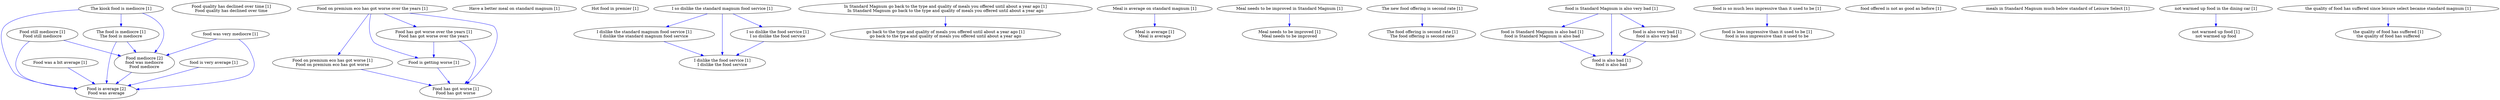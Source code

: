 digraph collapsedGraph {
"Food is average [2]\nFood was average""Food mediocre [2]\nfood was mediocre\nFood mediocre""Food still mediocre [1]\nFood still mediocre""Food quality has declined over time [1]\nFood quality has declined over time""Food is getting worse [1]""Food on premium eco has got worse over the years [1]""Food on premium eco has got worse [1]\nFood on premium eco has got worse""Food has got worse [1]\nFood has got worse""Food has got worse over the years [1]\nFood has got worse over the years""Food was a bit average [1]""Have a better meal on standard magnum [1]""Hot food in premier [1]""I so dislike the standard magnum food service [1]""I dislike the standard magnum food service [1]\nI dislike the standard magnum food service""I dislike the food service [1]\nI dislike the food service""I so dislike the food service [1]\nI so dislike the food service""In Standard Magnum go back to the type and quality of meals you offered until about a year ago [1]\nIn Standard Magnum go back to the type and quality of meals you offered until about a year ago""go back to the type and quality of meals you offered until about a year ago [1]\ngo back to the type and quality of meals you offered until about a year ago""Meal is average on standard magnum [1]""Meal is average [1]\nMeal is average""Meal needs to be improved in Standard Magnum [1]""Meal needs to be improved [1]\nMeal needs to be improved""The kiosk food is mediocre [1]""The food is mediocre [1]\nThe food is mediocre""The new food offering is second rate [1]""The food offering is second rate [1]\nThe food offering is second rate""food is Standard Magnum is also very bad [1]""food is Standard Magnum is also bad [1]\nfood is Standard Magnum is also bad""food is also bad [1]\nfood is also bad""food is also very bad [1]\nfood is also very bad""food is so much less impressive than it used to be [1]""food is less impressive than it used to be [1]\nfood is less impressive than it used to be""food is very average [1]""food offered is not as good as before [1]""food was very mediocre [1]""meals in Standard Magnum much below standard of Leisure Select [1]""not warmed up food in the dining car [1]""not warmed up food [1]\nnot warmed up food""the quality of food has suffered since leisure select became standard magnum [1]""the quality of food has suffered [1]\nthe quality of food has suffered""The kiosk food is mediocre [1]" -> "Food is average [2]\nFood was average" [color=blue]
"The food is mediocre [1]\nThe food is mediocre" -> "Food is average [2]\nFood was average" [color=blue]
"Food still mediocre [1]\nFood still mediocre" -> "Food mediocre [2]\nfood was mediocre\nFood mediocre" [color=blue]
"Food mediocre [2]\nfood was mediocre\nFood mediocre" -> "Food is average [2]\nFood was average" [color=blue]
"The food is mediocre [1]\nThe food is mediocre" -> "Food mediocre [2]\nfood was mediocre\nFood mediocre" [color=blue]
"food was very mediocre [1]" -> "Food is average [2]\nFood was average" [color=blue]
"Food is getting worse [1]" -> "Food has got worse [1]\nFood has got worse" [color=blue]
"food was very mediocre [1]" -> "Food mediocre [2]\nfood was mediocre\nFood mediocre" [color=blue]
"Food still mediocre [1]\nFood still mediocre" -> "Food is average [2]\nFood was average" [color=blue]
"Food was a bit average [1]" -> "Food is average [2]\nFood was average" [color=blue]
"The kiosk food is mediocre [1]" -> "Food mediocre [2]\nfood was mediocre\nFood mediocre" [color=blue]
"food is very average [1]" -> "Food is average [2]\nFood was average" [color=blue]
"Food has got worse over the years [1]\nFood has got worse over the years" -> "Food is getting worse [1]" [color=blue]
"Food on premium eco has got worse over the years [1]" -> "Food on premium eco has got worse [1]\nFood on premium eco has got worse" [color=blue]
"Food on premium eco has got worse [1]\nFood on premium eco has got worse" -> "Food has got worse [1]\nFood has got worse" [color=blue]
"Food on premium eco has got worse over the years [1]" -> "Food has got worse over the years [1]\nFood has got worse over the years" [color=blue]
"Food has got worse over the years [1]\nFood has got worse over the years" -> "Food has got worse [1]\nFood has got worse" [color=blue]
"Food on premium eco has got worse over the years [1]" -> "Food has got worse [1]\nFood has got worse" [color=blue]
"I so dislike the standard magnum food service [1]" -> "I dislike the standard magnum food service [1]\nI dislike the standard magnum food service" [color=blue]
"I dislike the standard magnum food service [1]\nI dislike the standard magnum food service" -> "I dislike the food service [1]\nI dislike the food service" [color=blue]
"I so dislike the standard magnum food service [1]" -> "I so dislike the food service [1]\nI so dislike the food service" [color=blue]
"I so dislike the food service [1]\nI so dislike the food service" -> "I dislike the food service [1]\nI dislike the food service" [color=blue]
"I so dislike the standard magnum food service [1]" -> "I dislike the food service [1]\nI dislike the food service" [color=blue]
"In Standard Magnum go back to the type and quality of meals you offered until about a year ago [1]\nIn Standard Magnum go back to the type and quality of meals you offered until about a year ago" -> "go back to the type and quality of meals you offered until about a year ago [1]\ngo back to the type and quality of meals you offered until about a year ago" [color=blue]
"Meal is average on standard magnum [1]" -> "Meal is average [1]\nMeal is average" [color=blue]
"Meal needs to be improved in Standard Magnum [1]" -> "Meal needs to be improved [1]\nMeal needs to be improved" [color=blue]
"The kiosk food is mediocre [1]" -> "The food is mediocre [1]\nThe food is mediocre" [color=blue]
"The new food offering is second rate [1]" -> "The food offering is second rate [1]\nThe food offering is second rate" [color=blue]
"food is Standard Magnum is also very bad [1]" -> "food is Standard Magnum is also bad [1]\nfood is Standard Magnum is also bad" [color=blue]
"food is Standard Magnum is also bad [1]\nfood is Standard Magnum is also bad" -> "food is also bad [1]\nfood is also bad" [color=blue]
"food is Standard Magnum is also very bad [1]" -> "food is also very bad [1]\nfood is also very bad" [color=blue]
"food is also very bad [1]\nfood is also very bad" -> "food is also bad [1]\nfood is also bad" [color=blue]
"food is Standard Magnum is also very bad [1]" -> "food is also bad [1]\nfood is also bad" [color=blue]
"food is so much less impressive than it used to be [1]" -> "food is less impressive than it used to be [1]\nfood is less impressive than it used to be" [color=blue]
"not warmed up food in the dining car [1]" -> "not warmed up food [1]\nnot warmed up food" [color=blue]
"the quality of food has suffered since leisure select became standard magnum [1]" -> "the quality of food has suffered [1]\nthe quality of food has suffered" [color=blue]
"Food on premium eco has got worse over the years [1]" -> "Food is getting worse [1]" [color=blue]
}